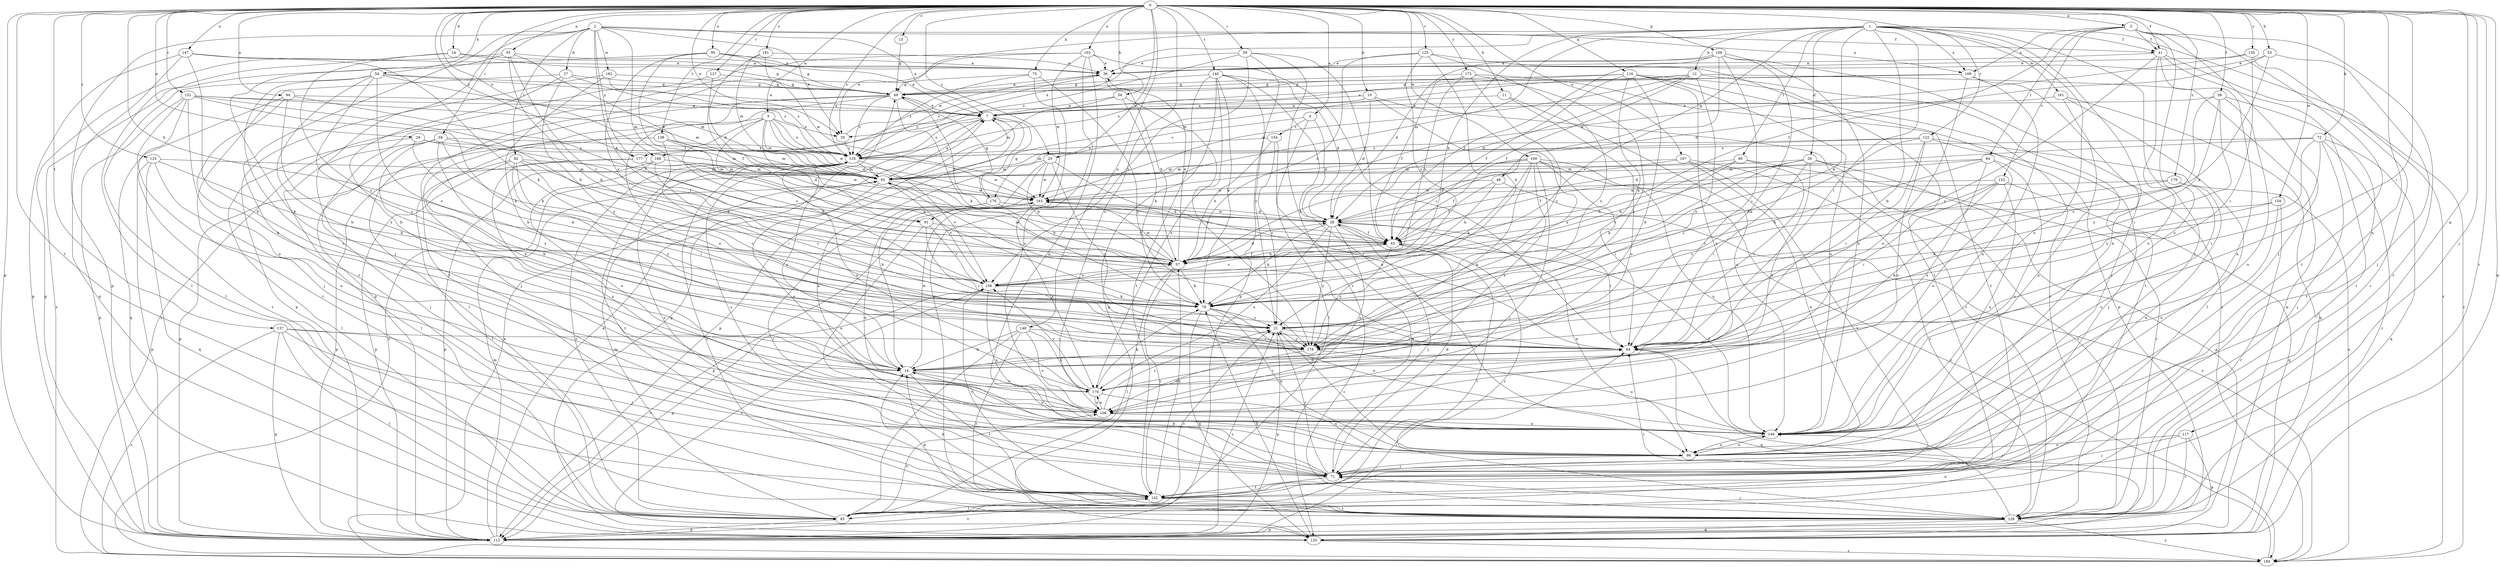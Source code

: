 strict digraph  {
0;
1;
2;
3;
4;
5;
7;
10;
11;
12;
14;
15;
20;
21;
24;
26;
27;
28;
29;
35;
36;
38;
41;
43;
48;
49;
53;
54;
56;
57;
58;
59;
64;
71;
72;
75;
78;
80;
82;
84;
85;
91;
92;
93;
94;
95;
99;
103;
106;
109;
113;
116;
117;
120;
122;
123;
125;
127;
128;
130;
135;
137;
138;
140;
142;
147;
148;
149;
151;
152;
154;
156;
159;
160;
161;
162;
163;
167;
168;
169;
170;
172;
176;
177;
178;
179;
181;
184;
0 -> 3  [label=a];
0 -> 4  [label=a];
0 -> 5  [label=a];
0 -> 10  [label=b];
0 -> 11  [label=b];
0 -> 15  [label=c];
0 -> 20  [label=c];
0 -> 24  [label=d];
0 -> 29  [label=e];
0 -> 35  [label=e];
0 -> 38  [label=f];
0 -> 41  [label=f];
0 -> 53  [label=h];
0 -> 54  [label=h];
0 -> 56  [label=h];
0 -> 57  [label=h];
0 -> 58  [label=i];
0 -> 59  [label=i];
0 -> 64  [label=i];
0 -> 71  [label=j];
0 -> 72  [label=k];
0 -> 75  [label=k];
0 -> 93  [label=n];
0 -> 94  [label=n];
0 -> 95  [label=n];
0 -> 99  [label=n];
0 -> 103  [label=o];
0 -> 106  [label=o];
0 -> 109  [label=p];
0 -> 113  [label=p];
0 -> 116  [label=q];
0 -> 117  [label=q];
0 -> 120  [label=q];
0 -> 122  [label=r];
0 -> 123  [label=r];
0 -> 125  [label=r];
0 -> 127  [label=r];
0 -> 128  [label=r];
0 -> 130  [label=s];
0 -> 135  [label=s];
0 -> 137  [label=t];
0 -> 138  [label=t];
0 -> 140  [label=t];
0 -> 142  [label=t];
0 -> 147  [label=u];
0 -> 148  [label=u];
0 -> 151  [label=v];
0 -> 159  [label=w];
0 -> 160  [label=w];
0 -> 167  [label=x];
0 -> 168  [label=x];
0 -> 172  [label=y];
0 -> 176  [label=y];
0 -> 177  [label=y];
0 -> 179  [label=z];
0 -> 181  [label=z];
1 -> 12  [label=b];
1 -> 14  [label=b];
1 -> 26  [label=d];
1 -> 35  [label=e];
1 -> 41  [label=f];
1 -> 48  [label=g];
1 -> 57  [label=h];
1 -> 64  [label=i];
1 -> 71  [label=j];
1 -> 78  [label=k];
1 -> 80  [label=l];
1 -> 91  [label=m];
1 -> 99  [label=n];
1 -> 149  [label=u];
1 -> 161  [label=w];
1 -> 168  [label=x];
1 -> 169  [label=x];
1 -> 184  [label=z];
2 -> 7  [label=a];
2 -> 27  [label=d];
2 -> 35  [label=e];
2 -> 41  [label=f];
2 -> 57  [label=h];
2 -> 71  [label=j];
2 -> 82  [label=l];
2 -> 91  [label=m];
2 -> 113  [label=p];
2 -> 128  [label=r];
2 -> 162  [label=w];
2 -> 169  [label=x];
2 -> 177  [label=y];
3 -> 41  [label=f];
3 -> 43  [label=f];
3 -> 71  [label=j];
3 -> 84  [label=l];
3 -> 128  [label=r];
3 -> 142  [label=t];
3 -> 149  [label=u];
3 -> 152  [label=v];
3 -> 169  [label=x];
4 -> 20  [label=c];
4 -> 28  [label=d];
4 -> 85  [label=l];
4 -> 154  [label=v];
5 -> 28  [label=d];
5 -> 35  [label=e];
5 -> 78  [label=k];
5 -> 91  [label=m];
5 -> 92  [label=m];
5 -> 135  [label=s];
5 -> 156  [label=v];
5 -> 163  [label=w];
5 -> 170  [label=x];
7 -> 35  [label=e];
7 -> 113  [label=p];
7 -> 135  [label=s];
7 -> 184  [label=z];
7 -> 176  [label=g];
10 -> 7  [label=a];
10 -> 28  [label=d];
10 -> 128  [label=r];
10 -> 177  [label=y];
10 -> 178  [label=y];
11 -> 7  [label=a];
11 -> 106  [label=o];
11 -> 149  [label=u];
12 -> 28  [label=d];
12 -> 43  [label=f];
12 -> 49  [label=g];
12 -> 92  [label=m];
12 -> 113  [label=p];
12 -> 142  [label=t];
12 -> 163  [label=w];
12 -> 178  [label=y];
14 -> 135  [label=s];
14 -> 142  [label=t];
14 -> 149  [label=u];
14 -> 163  [label=w];
14 -> 170  [label=x];
15 -> 49  [label=g];
20 -> 14  [label=b];
20 -> 57  [label=h];
20 -> 64  [label=i];
20 -> 92  [label=m];
20 -> 163  [label=w];
20 -> 178  [label=y];
21 -> 64  [label=i];
21 -> 113  [label=p];
21 -> 178  [label=y];
24 -> 21  [label=c];
24 -> 36  [label=e];
24 -> 49  [label=g];
24 -> 85  [label=l];
26 -> 57  [label=h];
26 -> 64  [label=i];
26 -> 78  [label=k];
26 -> 92  [label=m];
26 -> 113  [label=p];
26 -> 128  [label=r];
26 -> 170  [label=x];
27 -> 14  [label=b];
27 -> 49  [label=g];
27 -> 128  [label=r];
27 -> 135  [label=s];
27 -> 178  [label=y];
28 -> 43  [label=f];
28 -> 64  [label=i];
28 -> 71  [label=j];
28 -> 78  [label=k];
28 -> 99  [label=n];
28 -> 106  [label=o];
28 -> 163  [label=w];
28 -> 170  [label=x];
28 -> 178  [label=y];
29 -> 78  [label=k];
29 -> 85  [label=l];
29 -> 92  [label=m];
29 -> 135  [label=s];
35 -> 36  [label=e];
35 -> 135  [label=s];
36 -> 49  [label=g];
36 -> 57  [label=h];
36 -> 135  [label=s];
38 -> 7  [label=a];
38 -> 21  [label=c];
38 -> 64  [label=i];
38 -> 142  [label=t];
38 -> 149  [label=u];
38 -> 178  [label=y];
41 -> 36  [label=e];
41 -> 85  [label=l];
41 -> 99  [label=n];
41 -> 149  [label=u];
41 -> 178  [label=y];
41 -> 184  [label=z];
43 -> 57  [label=h];
43 -> 85  [label=l];
43 -> 128  [label=r];
43 -> 156  [label=v];
43 -> 178  [label=y];
48 -> 43  [label=f];
48 -> 57  [label=h];
48 -> 163  [label=w];
48 -> 184  [label=z];
49 -> 7  [label=a];
49 -> 43  [label=f];
49 -> 71  [label=j];
49 -> 78  [label=k];
49 -> 85  [label=l];
49 -> 135  [label=s];
49 -> 170  [label=x];
53 -> 28  [label=d];
53 -> 36  [label=e];
53 -> 71  [label=j];
53 -> 78  [label=k];
54 -> 7  [label=a];
54 -> 14  [label=b];
54 -> 21  [label=c];
54 -> 49  [label=g];
54 -> 85  [label=l];
54 -> 92  [label=m];
54 -> 106  [label=o];
54 -> 178  [label=y];
56 -> 7  [label=a];
56 -> 78  [label=k];
56 -> 92  [label=m];
56 -> 178  [label=y];
57 -> 28  [label=d];
57 -> 36  [label=e];
57 -> 43  [label=f];
57 -> 78  [label=k];
57 -> 85  [label=l];
57 -> 92  [label=m];
57 -> 142  [label=t];
57 -> 156  [label=v];
57 -> 163  [label=w];
58 -> 14  [label=b];
58 -> 43  [label=f];
58 -> 57  [label=h];
58 -> 71  [label=j];
58 -> 85  [label=l];
58 -> 135  [label=s];
58 -> 178  [label=y];
59 -> 36  [label=e];
59 -> 43  [label=f];
59 -> 113  [label=p];
59 -> 128  [label=r];
59 -> 135  [label=s];
59 -> 156  [label=v];
64 -> 14  [label=b];
64 -> 120  [label=q];
71 -> 14  [label=b];
71 -> 21  [label=c];
71 -> 28  [label=d];
71 -> 135  [label=s];
71 -> 142  [label=t];
72 -> 28  [label=d];
72 -> 64  [label=i];
72 -> 71  [label=j];
72 -> 120  [label=q];
72 -> 128  [label=r];
72 -> 135  [label=s];
72 -> 178  [label=y];
75 -> 49  [label=g];
75 -> 128  [label=r];
75 -> 135  [label=s];
75 -> 178  [label=y];
78 -> 21  [label=c];
78 -> 99  [label=n];
78 -> 120  [label=q];
78 -> 149  [label=u];
80 -> 57  [label=h];
80 -> 64  [label=i];
80 -> 92  [label=m];
80 -> 128  [label=r];
80 -> 156  [label=v];
82 -> 21  [label=c];
82 -> 57  [label=h];
82 -> 64  [label=i];
82 -> 85  [label=l];
82 -> 92  [label=m];
82 -> 113  [label=p];
82 -> 178  [label=y];
84 -> 21  [label=c];
84 -> 43  [label=f];
84 -> 92  [label=m];
84 -> 106  [label=o];
84 -> 149  [label=u];
84 -> 170  [label=x];
85 -> 21  [label=c];
85 -> 92  [label=m];
85 -> 106  [label=o];
85 -> 113  [label=p];
85 -> 135  [label=s];
85 -> 149  [label=u];
91 -> 43  [label=f];
91 -> 64  [label=i];
91 -> 149  [label=u];
91 -> 156  [label=v];
92 -> 7  [label=a];
92 -> 64  [label=i];
92 -> 106  [label=o];
92 -> 156  [label=v];
92 -> 163  [label=w];
93 -> 14  [label=b];
93 -> 36  [label=e];
93 -> 78  [label=k];
93 -> 113  [label=p];
93 -> 156  [label=v];
93 -> 163  [label=w];
94 -> 7  [label=a];
94 -> 14  [label=b];
94 -> 43  [label=f];
94 -> 120  [label=q];
94 -> 178  [label=y];
95 -> 7  [label=a];
95 -> 36  [label=e];
95 -> 43  [label=f];
95 -> 49  [label=g];
95 -> 156  [label=v];
95 -> 184  [label=z];
99 -> 7  [label=a];
99 -> 21  [label=c];
99 -> 71  [label=j];
99 -> 135  [label=s];
99 -> 149  [label=u];
103 -> 36  [label=e];
103 -> 64  [label=i];
103 -> 99  [label=n];
103 -> 113  [label=p];
103 -> 142  [label=t];
103 -> 149  [label=u];
103 -> 163  [label=w];
106 -> 21  [label=c];
106 -> 149  [label=u];
106 -> 170  [label=x];
109 -> 14  [label=b];
109 -> 28  [label=d];
109 -> 36  [label=e];
109 -> 43  [label=f];
109 -> 64  [label=i];
109 -> 149  [label=u];
109 -> 156  [label=v];
109 -> 184  [label=z];
113 -> 7  [label=a];
113 -> 21  [label=c];
113 -> 64  [label=i];
113 -> 92  [label=m];
113 -> 142  [label=t];
116 -> 14  [label=b];
116 -> 43  [label=f];
116 -> 49  [label=g];
116 -> 78  [label=k];
116 -> 106  [label=o];
116 -> 128  [label=r];
116 -> 135  [label=s];
116 -> 142  [label=t];
116 -> 149  [label=u];
117 -> 71  [label=j];
117 -> 99  [label=n];
117 -> 113  [label=p];
117 -> 128  [label=r];
120 -> 49  [label=g];
120 -> 78  [label=k];
120 -> 156  [label=v];
120 -> 184  [label=z];
122 -> 21  [label=c];
122 -> 64  [label=i];
122 -> 71  [label=j];
122 -> 92  [label=m];
122 -> 106  [label=o];
122 -> 135  [label=s];
122 -> 184  [label=z];
123 -> 78  [label=k];
123 -> 92  [label=m];
123 -> 106  [label=o];
123 -> 113  [label=p];
123 -> 120  [label=q];
125 -> 36  [label=e];
125 -> 57  [label=h];
125 -> 78  [label=k];
125 -> 142  [label=t];
125 -> 156  [label=v];
125 -> 178  [label=y];
127 -> 43  [label=f];
127 -> 49  [label=g];
127 -> 184  [label=z];
128 -> 14  [label=b];
128 -> 64  [label=i];
128 -> 71  [label=j];
128 -> 113  [label=p];
128 -> 120  [label=q];
128 -> 184  [label=z];
130 -> 36  [label=e];
130 -> 64  [label=i];
130 -> 128  [label=r];
130 -> 163  [label=w];
135 -> 92  [label=m];
135 -> 128  [label=r];
135 -> 142  [label=t];
135 -> 156  [label=v];
135 -> 163  [label=w];
135 -> 170  [label=x];
137 -> 64  [label=i];
137 -> 71  [label=j];
137 -> 85  [label=l];
137 -> 113  [label=p];
137 -> 142  [label=t];
137 -> 184  [label=z];
138 -> 28  [label=d];
138 -> 64  [label=i];
138 -> 92  [label=m];
138 -> 113  [label=p];
138 -> 135  [label=s];
140 -> 21  [label=c];
140 -> 28  [label=d];
140 -> 49  [label=g];
140 -> 78  [label=k];
140 -> 99  [label=n];
140 -> 120  [label=q];
140 -> 142  [label=t];
140 -> 170  [label=x];
142 -> 14  [label=b];
142 -> 57  [label=h];
142 -> 85  [label=l];
142 -> 128  [label=r];
142 -> 156  [label=v];
147 -> 14  [label=b];
147 -> 36  [label=e];
147 -> 78  [label=k];
147 -> 113  [label=p];
147 -> 120  [label=q];
148 -> 14  [label=b];
148 -> 64  [label=i];
148 -> 85  [label=l];
148 -> 106  [label=o];
148 -> 128  [label=r];
148 -> 170  [label=x];
149 -> 43  [label=f];
149 -> 99  [label=n];
151 -> 7  [label=a];
151 -> 57  [label=h];
151 -> 71  [label=j];
151 -> 78  [label=k];
151 -> 92  [label=m];
151 -> 106  [label=o];
151 -> 113  [label=p];
151 -> 128  [label=r];
152 -> 14  [label=b];
152 -> 21  [label=c];
152 -> 64  [label=i];
152 -> 120  [label=q];
152 -> 149  [label=u];
152 -> 163  [label=w];
154 -> 21  [label=c];
154 -> 57  [label=h];
154 -> 120  [label=q];
154 -> 135  [label=s];
156 -> 78  [label=k];
156 -> 113  [label=p];
156 -> 149  [label=u];
159 -> 28  [label=d];
159 -> 78  [label=k];
159 -> 128  [label=r];
159 -> 149  [label=u];
160 -> 14  [label=b];
160 -> 43  [label=f];
160 -> 57  [label=h];
160 -> 64  [label=i];
160 -> 71  [label=j];
160 -> 78  [label=k];
160 -> 92  [label=m];
160 -> 149  [label=u];
160 -> 170  [label=x];
160 -> 184  [label=z];
161 -> 7  [label=a];
161 -> 85  [label=l];
161 -> 99  [label=n];
161 -> 120  [label=q];
162 -> 14  [label=b];
162 -> 49  [label=g];
162 -> 113  [label=p];
162 -> 135  [label=s];
163 -> 28  [label=d];
163 -> 113  [label=p];
163 -> 170  [label=x];
167 -> 28  [label=d];
167 -> 92  [label=m];
167 -> 99  [label=n];
167 -> 128  [label=r];
167 -> 142  [label=t];
168 -> 21  [label=c];
168 -> 92  [label=m];
168 -> 106  [label=o];
168 -> 113  [label=p];
169 -> 7  [label=a];
169 -> 49  [label=g];
169 -> 71  [label=j];
169 -> 106  [label=o];
169 -> 149  [label=u];
170 -> 64  [label=i];
170 -> 78  [label=k];
170 -> 99  [label=n];
170 -> 106  [label=o];
170 -> 156  [label=v];
172 -> 21  [label=c];
172 -> 43  [label=f];
172 -> 49  [label=g];
172 -> 57  [label=h];
172 -> 113  [label=p];
172 -> 178  [label=y];
176 -> 28  [label=d];
176 -> 49  [label=g];
176 -> 57  [label=h];
176 -> 71  [label=j];
176 -> 149  [label=u];
177 -> 57  [label=h];
177 -> 92  [label=m];
177 -> 113  [label=p];
177 -> 149  [label=u];
177 -> 163  [label=w];
178 -> 106  [label=o];
178 -> 149  [label=u];
179 -> 57  [label=h];
179 -> 99  [label=n];
179 -> 149  [label=u];
179 -> 163  [label=w];
181 -> 28  [label=d];
181 -> 36  [label=e];
181 -> 92  [label=m];
181 -> 163  [label=w];
184 -> 7  [label=a];
184 -> 64  [label=i];
}
